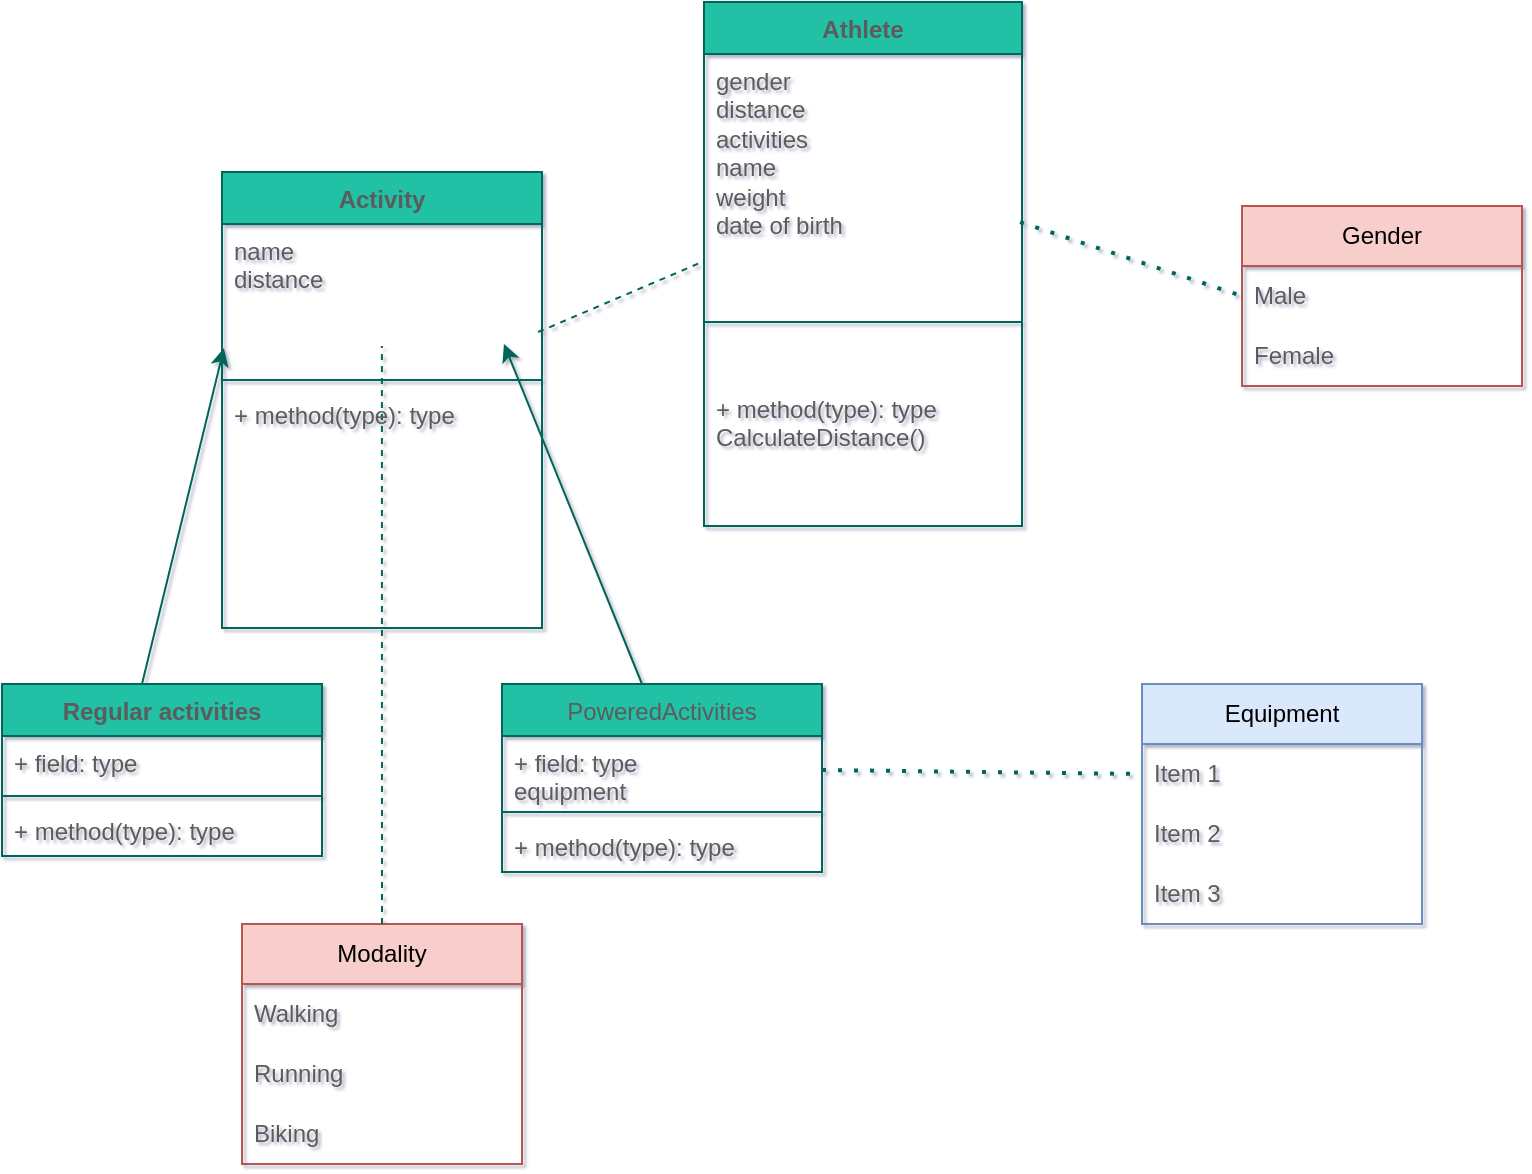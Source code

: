 <mxfile version="26.2.14">
  <diagram name="Page-1" id="2_3qH8LguLruAeyT7Iaf">
    <mxGraphModel grid="1" page="1" gridSize="10" guides="1" tooltips="1" connect="1" arrows="1" fold="1" pageScale="1" pageWidth="850" pageHeight="1100" background="#FFFFFF" math="0" shadow="1">
      <root>
        <mxCell id="0" />
        <mxCell id="1" parent="0" />
        <mxCell id="2C-pIHitxanoGDpd0-rq-4" value="Equipment" style="swimlane;fontStyle=0;childLayout=stackLayout;horizontal=1;startSize=30;horizontalStack=0;resizeParent=1;resizeParentMax=0;resizeLast=0;collapsible=1;marginBottom=0;whiteSpace=wrap;html=1;labelBackgroundColor=none;fillColor=#dae8fc;strokeColor=#6c8ebf;" vertex="1" parent="1">
          <mxGeometry x="620" y="360" width="140" height="120" as="geometry" />
        </mxCell>
        <mxCell id="2C-pIHitxanoGDpd0-rq-5" value="Item 1" style="text;strokeColor=none;fillColor=none;align=left;verticalAlign=middle;spacingLeft=4;spacingRight=4;overflow=hidden;points=[[0,0.5],[1,0.5]];portConstraint=eastwest;rotatable=0;whiteSpace=wrap;html=1;labelBackgroundColor=none;fontColor=#5C5C5C;" vertex="1" parent="2C-pIHitxanoGDpd0-rq-4">
          <mxGeometry y="30" width="140" height="30" as="geometry" />
        </mxCell>
        <mxCell id="2C-pIHitxanoGDpd0-rq-6" value="Item 2" style="text;strokeColor=none;fillColor=none;align=left;verticalAlign=middle;spacingLeft=4;spacingRight=4;overflow=hidden;points=[[0,0.5],[1,0.5]];portConstraint=eastwest;rotatable=0;whiteSpace=wrap;html=1;labelBackgroundColor=none;fontColor=#5C5C5C;" vertex="1" parent="2C-pIHitxanoGDpd0-rq-4">
          <mxGeometry y="60" width="140" height="30" as="geometry" />
        </mxCell>
        <mxCell id="2C-pIHitxanoGDpd0-rq-7" value="Item 3" style="text;strokeColor=none;fillColor=none;align=left;verticalAlign=middle;spacingLeft=4;spacingRight=4;overflow=hidden;points=[[0,0.5],[1,0.5]];portConstraint=eastwest;rotatable=0;whiteSpace=wrap;html=1;labelBackgroundColor=none;fontColor=#5C5C5C;" vertex="1" parent="2C-pIHitxanoGDpd0-rq-4">
          <mxGeometry y="90" width="140" height="30" as="geometry" />
        </mxCell>
        <mxCell id="2C-pIHitxanoGDpd0-rq-25" value="" style="endArrow=none;dashed=1;html=1;dashPattern=1 3;strokeWidth=2;rounded=0;entryX=0;entryY=0.5;entryDx=0;entryDy=0;labelBackgroundColor=none;strokeColor=#006658;fontColor=default;exitX=1;exitY=0.5;exitDx=0;exitDy=0;" edge="1" parent="1" source="2C-pIHitxanoGDpd0-rq-46" target="2C-pIHitxanoGDpd0-rq-5">
          <mxGeometry width="50" height="50" relative="1" as="geometry">
            <mxPoint x="480" y="410" as="sourcePoint" />
            <mxPoint x="450" y="380" as="targetPoint" />
          </mxGeometry>
        </mxCell>
        <mxCell id="2C-pIHitxanoGDpd0-rq-26" value="" style="endArrow=classic;html=1;rounded=0;exitX=0.5;exitY=0;exitDx=0;exitDy=0;labelBackgroundColor=none;strokeColor=#006658;fontColor=default;entryX=0.007;entryY=1.067;entryDx=0;entryDy=0;entryPerimeter=0;" edge="1" parent="1">
          <mxGeometry width="50" height="50" relative="1" as="geometry">
            <mxPoint x="120" y="360" as="sourcePoint" />
            <mxPoint x="160.98" y="192.01" as="targetPoint" />
          </mxGeometry>
        </mxCell>
        <mxCell id="2C-pIHitxanoGDpd0-rq-27" value="" style="endArrow=classic;html=1;rounded=0;exitX=0.5;exitY=0;exitDx=0;exitDy=0;entryX=1.007;entryY=1;entryDx=0;entryDy=0;entryPerimeter=0;labelBackgroundColor=none;strokeColor=#006658;fontColor=default;" edge="1" parent="1">
          <mxGeometry width="50" height="50" relative="1" as="geometry">
            <mxPoint x="370" y="360" as="sourcePoint" />
            <mxPoint x="300.98" y="190" as="targetPoint" />
            <Array as="points" />
          </mxGeometry>
        </mxCell>
        <mxCell id="2C-pIHitxanoGDpd0-rq-28" value="Modality" style="swimlane;fontStyle=0;childLayout=stackLayout;horizontal=1;startSize=30;horizontalStack=0;resizeParent=1;resizeParentMax=0;resizeLast=0;collapsible=1;marginBottom=0;whiteSpace=wrap;html=1;labelBackgroundColor=none;fillColor=#f8cecc;strokeColor=#b85450;" vertex="1" parent="1">
          <mxGeometry x="170" y="480" width="140" height="120" as="geometry" />
        </mxCell>
        <mxCell id="2C-pIHitxanoGDpd0-rq-29" value="Walking" style="text;strokeColor=none;fillColor=none;align=left;verticalAlign=middle;spacingLeft=4;spacingRight=4;overflow=hidden;points=[[0,0.5],[1,0.5]];portConstraint=eastwest;rotatable=0;whiteSpace=wrap;html=1;labelBackgroundColor=none;fontColor=#5C5C5C;" vertex="1" parent="2C-pIHitxanoGDpd0-rq-28">
          <mxGeometry y="30" width="140" height="30" as="geometry" />
        </mxCell>
        <mxCell id="2C-pIHitxanoGDpd0-rq-30" value="Running" style="text;strokeColor=none;fillColor=none;align=left;verticalAlign=middle;spacingLeft=4;spacingRight=4;overflow=hidden;points=[[0,0.5],[1,0.5]];portConstraint=eastwest;rotatable=0;whiteSpace=wrap;html=1;labelBackgroundColor=none;fontColor=#5C5C5C;" vertex="1" parent="2C-pIHitxanoGDpd0-rq-28">
          <mxGeometry y="60" width="140" height="30" as="geometry" />
        </mxCell>
        <mxCell id="2C-pIHitxanoGDpd0-rq-31" value="Biking" style="text;strokeColor=none;fillColor=none;align=left;verticalAlign=middle;spacingLeft=4;spacingRight=4;overflow=hidden;points=[[0,0.5],[1,0.5]];portConstraint=eastwest;rotatable=0;whiteSpace=wrap;html=1;labelBackgroundColor=none;fontColor=#5C5C5C;" vertex="1" parent="2C-pIHitxanoGDpd0-rq-28">
          <mxGeometry y="90" width="140" height="30" as="geometry" />
        </mxCell>
        <mxCell id="2C-pIHitxanoGDpd0-rq-32" value="Gender" style="swimlane;fontStyle=0;childLayout=stackLayout;horizontal=1;startSize=30;horizontalStack=0;resizeParent=1;resizeParentMax=0;resizeLast=0;collapsible=1;marginBottom=0;whiteSpace=wrap;html=1;labelBackgroundColor=none;fillColor=#f8cecc;strokeColor=#b85450;" vertex="1" parent="1">
          <mxGeometry x="670" y="121" width="140" height="90" as="geometry" />
        </mxCell>
        <mxCell id="2C-pIHitxanoGDpd0-rq-33" value="Male" style="text;strokeColor=none;fillColor=none;align=left;verticalAlign=middle;spacingLeft=4;spacingRight=4;overflow=hidden;points=[[0,0.5],[1,0.5]];portConstraint=eastwest;rotatable=0;whiteSpace=wrap;html=1;labelBackgroundColor=none;fontColor=#5C5C5C;" vertex="1" parent="2C-pIHitxanoGDpd0-rq-32">
          <mxGeometry y="30" width="140" height="30" as="geometry" />
        </mxCell>
        <mxCell id="2C-pIHitxanoGDpd0-rq-34" value="Female" style="text;strokeColor=none;fillColor=none;align=left;verticalAlign=middle;spacingLeft=4;spacingRight=4;overflow=hidden;points=[[0,0.5],[1,0.5]];portConstraint=eastwest;rotatable=0;whiteSpace=wrap;html=1;labelBackgroundColor=none;fontColor=#5C5C5C;" vertex="1" parent="2C-pIHitxanoGDpd0-rq-32">
          <mxGeometry y="60" width="140" height="30" as="geometry" />
        </mxCell>
        <mxCell id="2C-pIHitxanoGDpd0-rq-36" value="" style="endArrow=none;dashed=1;html=1;dashPattern=1 3;strokeWidth=2;rounded=0;exitX=0.994;exitY=0.808;exitDx=0;exitDy=0;labelBackgroundColor=none;strokeColor=#006658;fontColor=default;exitPerimeter=0;entryX=0;entryY=0.5;entryDx=0;entryDy=0;" edge="1" parent="1" source="2C-pIHitxanoGDpd0-rq-62" target="2C-pIHitxanoGDpd0-rq-33">
          <mxGeometry width="50" height="50" relative="1" as="geometry">
            <mxPoint x="540" y="145" as="sourcePoint" />
            <mxPoint x="659" y="145" as="targetPoint" />
            <Array as="points" />
          </mxGeometry>
        </mxCell>
        <mxCell id="2C-pIHitxanoGDpd0-rq-41" value="Regular activities" style="swimlane;fontStyle=1;align=center;verticalAlign=top;childLayout=stackLayout;horizontal=1;startSize=26;horizontalStack=0;resizeParent=1;resizeParentMax=0;resizeLast=0;collapsible=1;marginBottom=0;whiteSpace=wrap;html=1;strokeColor=#006658;fontColor=#5C5C5C;fillColor=#21C0A5;" vertex="1" parent="1">
          <mxGeometry x="50" y="360" width="160" height="86" as="geometry" />
        </mxCell>
        <mxCell id="2C-pIHitxanoGDpd0-rq-42" value="+ field: type" style="text;strokeColor=none;fillColor=none;align=left;verticalAlign=top;spacingLeft=4;spacingRight=4;overflow=hidden;rotatable=0;points=[[0,0.5],[1,0.5]];portConstraint=eastwest;whiteSpace=wrap;html=1;fontColor=#5C5C5C;" vertex="1" parent="2C-pIHitxanoGDpd0-rq-41">
          <mxGeometry y="26" width="160" height="26" as="geometry" />
        </mxCell>
        <mxCell id="2C-pIHitxanoGDpd0-rq-43" value="" style="line;strokeWidth=1;fillColor=none;align=left;verticalAlign=middle;spacingTop=-1;spacingLeft=3;spacingRight=3;rotatable=0;labelPosition=right;points=[];portConstraint=eastwest;strokeColor=inherit;fontColor=#5C5C5C;" vertex="1" parent="2C-pIHitxanoGDpd0-rq-41">
          <mxGeometry y="52" width="160" height="8" as="geometry" />
        </mxCell>
        <mxCell id="2C-pIHitxanoGDpd0-rq-44" value="+ method(type): type" style="text;strokeColor=none;fillColor=none;align=left;verticalAlign=top;spacingLeft=4;spacingRight=4;overflow=hidden;rotatable=0;points=[[0,0.5],[1,0.5]];portConstraint=eastwest;whiteSpace=wrap;html=1;fontColor=#5C5C5C;" vertex="1" parent="2C-pIHitxanoGDpd0-rq-41">
          <mxGeometry y="60" width="160" height="26" as="geometry" />
        </mxCell>
        <mxCell id="2C-pIHitxanoGDpd0-rq-45" value="&lt;span style=&quot;font-weight: 400;&quot;&gt;PoweredActivities&lt;/span&gt;" style="swimlane;fontStyle=1;align=center;verticalAlign=top;childLayout=stackLayout;horizontal=1;startSize=26;horizontalStack=0;resizeParent=1;resizeParentMax=0;resizeLast=0;collapsible=1;marginBottom=0;whiteSpace=wrap;html=1;strokeColor=#006658;fontColor=#5C5C5C;fillColor=#21C0A5;" vertex="1" parent="1">
          <mxGeometry x="300" y="360" width="160" height="94" as="geometry" />
        </mxCell>
        <mxCell id="2C-pIHitxanoGDpd0-rq-46" value="+ field: type&lt;div&gt;equipment&lt;/div&gt;" style="text;strokeColor=none;fillColor=none;align=left;verticalAlign=top;spacingLeft=4;spacingRight=4;overflow=hidden;rotatable=0;points=[[0,0.5],[1,0.5]];portConstraint=eastwest;whiteSpace=wrap;html=1;fontColor=#5C5C5C;" vertex="1" parent="2C-pIHitxanoGDpd0-rq-45">
          <mxGeometry y="26" width="160" height="34" as="geometry" />
        </mxCell>
        <mxCell id="2C-pIHitxanoGDpd0-rq-47" value="" style="line;strokeWidth=1;fillColor=none;align=left;verticalAlign=middle;spacingTop=-1;spacingLeft=3;spacingRight=3;rotatable=0;labelPosition=right;points=[];portConstraint=eastwest;strokeColor=inherit;fontColor=#5C5C5C;" vertex="1" parent="2C-pIHitxanoGDpd0-rq-45">
          <mxGeometry y="60" width="160" height="8" as="geometry" />
        </mxCell>
        <mxCell id="2C-pIHitxanoGDpd0-rq-48" value="+ method(type): type" style="text;strokeColor=none;fillColor=none;align=left;verticalAlign=top;spacingLeft=4;spacingRight=4;overflow=hidden;rotatable=0;points=[[0,0.5],[1,0.5]];portConstraint=eastwest;whiteSpace=wrap;html=1;fontColor=#5C5C5C;" vertex="1" parent="2C-pIHitxanoGDpd0-rq-45">
          <mxGeometry y="68" width="160" height="26" as="geometry" />
        </mxCell>
        <mxCell id="2C-pIHitxanoGDpd0-rq-55" value="" style="endArrow=none;dashed=1;html=1;rounded=0;strokeColor=#006658;fontColor=#5C5C5C;fillColor=#21C0A5;exitX=0.5;exitY=0;exitDx=0;exitDy=0;entryX=0.571;entryY=1.033;entryDx=0;entryDy=0;entryPerimeter=0;" edge="1" parent="1" source="2C-pIHitxanoGDpd0-rq-28">
          <mxGeometry width="50" height="50" relative="1" as="geometry">
            <mxPoint x="260" y="370" as="sourcePoint" />
            <mxPoint x="239.94" y="190.99" as="targetPoint" />
          </mxGeometry>
        </mxCell>
        <mxCell id="2C-pIHitxanoGDpd0-rq-57" value="Activity" style="swimlane;fontStyle=1;align=center;verticalAlign=top;childLayout=stackLayout;horizontal=1;startSize=26;horizontalStack=0;resizeParent=1;resizeParentMax=0;resizeLast=0;collapsible=1;marginBottom=0;whiteSpace=wrap;html=1;strokeColor=#006658;fontColor=#5C5C5C;fillColor=#21C0A5;" vertex="1" parent="1">
          <mxGeometry x="160" y="104" width="160" height="228" as="geometry" />
        </mxCell>
        <mxCell id="2C-pIHitxanoGDpd0-rq-58" value="name&lt;div&gt;distance&lt;/div&gt;" style="text;strokeColor=none;fillColor=none;align=left;verticalAlign=top;spacingLeft=4;spacingRight=4;overflow=hidden;rotatable=0;points=[[0,0.5],[1,0.5]];portConstraint=eastwest;whiteSpace=wrap;html=1;fontColor=#5C5C5C;" vertex="1" parent="2C-pIHitxanoGDpd0-rq-57">
          <mxGeometry y="26" width="160" height="74" as="geometry" />
        </mxCell>
        <mxCell id="2C-pIHitxanoGDpd0-rq-59" value="" style="line;strokeWidth=1;fillColor=none;align=left;verticalAlign=middle;spacingTop=-1;spacingLeft=3;spacingRight=3;rotatable=0;labelPosition=right;points=[];portConstraint=eastwest;strokeColor=inherit;fontColor=#5C5C5C;" vertex="1" parent="2C-pIHitxanoGDpd0-rq-57">
          <mxGeometry y="100" width="160" height="8" as="geometry" />
        </mxCell>
        <mxCell id="2C-pIHitxanoGDpd0-rq-60" value="+ method(type): type" style="text;strokeColor=none;fillColor=none;align=left;verticalAlign=top;spacingLeft=4;spacingRight=4;overflow=hidden;rotatable=0;points=[[0,0.5],[1,0.5]];portConstraint=eastwest;whiteSpace=wrap;html=1;fontColor=#5C5C5C;" vertex="1" parent="2C-pIHitxanoGDpd0-rq-57">
          <mxGeometry y="108" width="160" height="120" as="geometry" />
        </mxCell>
        <mxCell id="2C-pIHitxanoGDpd0-rq-61" value="Athlete" style="swimlane;fontStyle=1;align=center;verticalAlign=top;childLayout=stackLayout;horizontal=1;startSize=26;horizontalStack=0;resizeParent=1;resizeParentMax=0;resizeLast=0;collapsible=1;marginBottom=0;whiteSpace=wrap;html=1;strokeColor=#006658;fontColor=#5C5C5C;fillColor=#21C0A5;" vertex="1" parent="1">
          <mxGeometry x="401" y="19" width="159" height="262" as="geometry" />
        </mxCell>
        <mxCell id="2C-pIHitxanoGDpd0-rq-62" value="gender&lt;div&gt;distance&lt;/div&gt;&lt;div&gt;activities&lt;/div&gt;&lt;div&gt;name&lt;/div&gt;&lt;div&gt;weight&lt;/div&gt;&lt;div&gt;date of birth&lt;/div&gt;&lt;div&gt;&lt;br&gt;&lt;/div&gt;" style="text;strokeColor=none;fillColor=none;align=left;verticalAlign=top;spacingLeft=4;spacingRight=4;overflow=hidden;rotatable=0;points=[[0,0.5],[1,0.5]];portConstraint=eastwest;whiteSpace=wrap;html=1;fontColor=#5C5C5C;" vertex="1" parent="2C-pIHitxanoGDpd0-rq-61">
          <mxGeometry y="26" width="159" height="104" as="geometry" />
        </mxCell>
        <mxCell id="2C-pIHitxanoGDpd0-rq-63" value="" style="line;strokeWidth=1;fillColor=none;align=left;verticalAlign=middle;spacingTop=-1;spacingLeft=3;spacingRight=3;rotatable=0;labelPosition=right;points=[];portConstraint=eastwest;strokeColor=inherit;fontColor=#5C5C5C;" vertex="1" parent="2C-pIHitxanoGDpd0-rq-61">
          <mxGeometry y="130" width="159" height="60" as="geometry" />
        </mxCell>
        <mxCell id="2C-pIHitxanoGDpd0-rq-64" value="+ method(type): type&lt;div&gt;CalculateDistance()&lt;/div&gt;" style="text;strokeColor=none;fillColor=none;align=left;verticalAlign=top;spacingLeft=4;spacingRight=4;overflow=hidden;rotatable=0;points=[[0,0.5],[1,0.5]];portConstraint=eastwest;whiteSpace=wrap;html=1;fontColor=#5C5C5C;" vertex="1" parent="2C-pIHitxanoGDpd0-rq-61">
          <mxGeometry y="190" width="159" height="72" as="geometry" />
        </mxCell>
        <mxCell id="2C-pIHitxanoGDpd0-rq-65" value="" style="endArrow=none;dashed=1;html=1;rounded=0;strokeColor=#006658;fontColor=#5C5C5C;fillColor=#21C0A5;entryX=-0.006;entryY=1;entryDx=0;entryDy=0;entryPerimeter=0;exitX=0.988;exitY=0.73;exitDx=0;exitDy=0;exitPerimeter=0;" edge="1" parent="1" source="2C-pIHitxanoGDpd0-rq-58" target="2C-pIHitxanoGDpd0-rq-62">
          <mxGeometry width="50" height="50" relative="1" as="geometry">
            <mxPoint x="400" y="430" as="sourcePoint" />
            <mxPoint x="450" y="380" as="targetPoint" />
          </mxGeometry>
        </mxCell>
      </root>
    </mxGraphModel>
  </diagram>
</mxfile>
